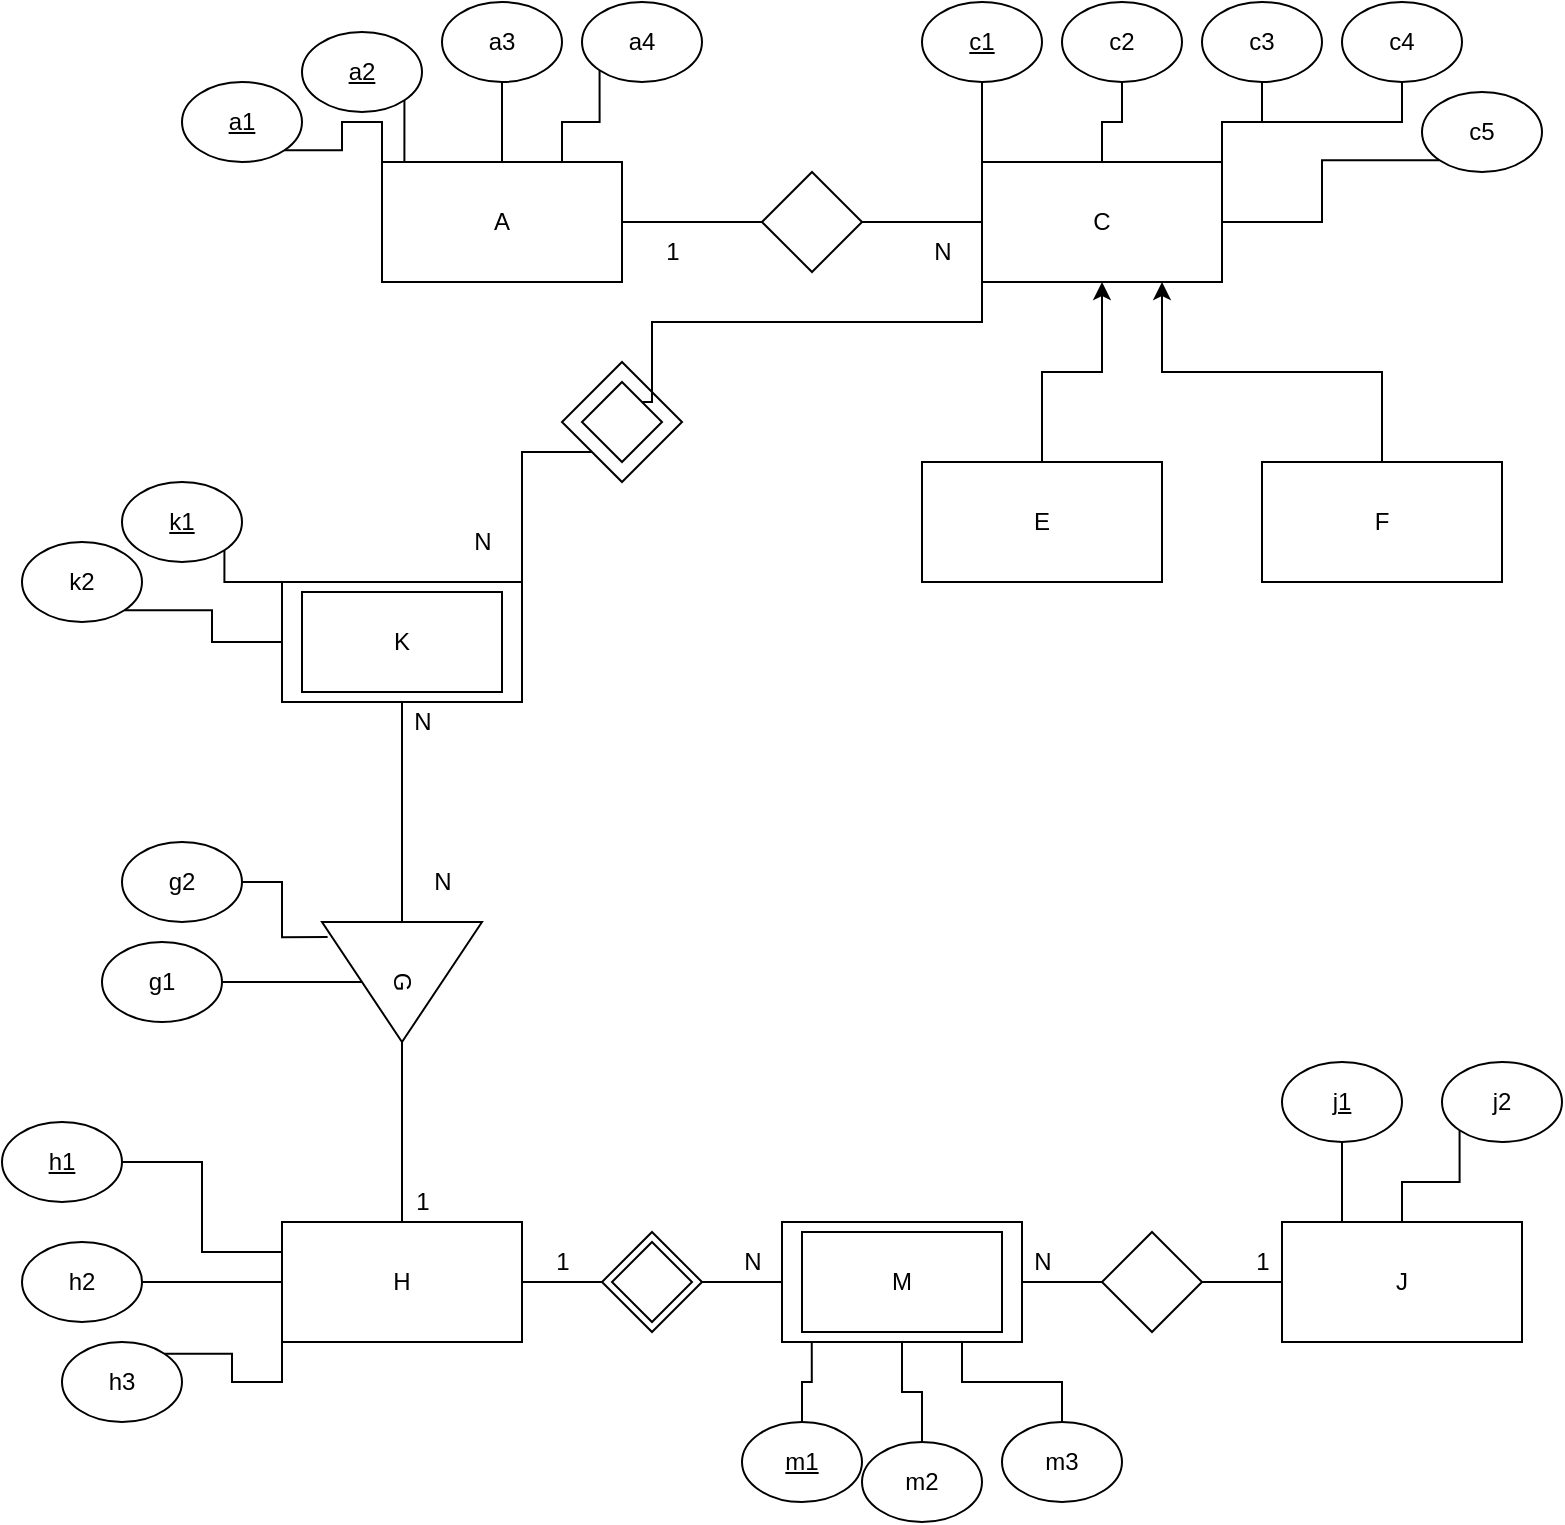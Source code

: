<mxfile version="15.1.4" type="device"><diagram id="jLnSuGXfApvMcmikX9_h" name="Page-1"><mxGraphModel dx="1363" dy="1450" grid="1" gridSize="10" guides="1" tooltips="1" connect="1" arrows="1" fold="1" page="1" pageScale="1" pageWidth="850" pageHeight="1100" math="0" shadow="0"><root><mxCell id="0"/><mxCell id="1" parent="0"/><mxCell id="YHZu96ORdPn1ek3fYFaG-15" style="edgeStyle=orthogonalEdgeStyle;rounded=0;orthogonalLoop=1;jettySize=auto;html=1;exitX=0;exitY=0;exitDx=0;exitDy=0;entryX=1;entryY=1;entryDx=0;entryDy=0;endArrow=none;endFill=0;" edge="1" parent="1" source="YHZu96ORdPn1ek3fYFaG-1" target="YHZu96ORdPn1ek3fYFaG-10"><mxGeometry relative="1" as="geometry"/></mxCell><mxCell id="YHZu96ORdPn1ek3fYFaG-16" style="edgeStyle=orthogonalEdgeStyle;rounded=0;orthogonalLoop=1;jettySize=auto;html=1;exitX=0.25;exitY=0;exitDx=0;exitDy=0;entryX=1;entryY=1;entryDx=0;entryDy=0;endArrow=none;endFill=0;" edge="1" parent="1" source="YHZu96ORdPn1ek3fYFaG-1" target="YHZu96ORdPn1ek3fYFaG-11"><mxGeometry relative="1" as="geometry"/></mxCell><mxCell id="YHZu96ORdPn1ek3fYFaG-17" style="edgeStyle=orthogonalEdgeStyle;rounded=0;orthogonalLoop=1;jettySize=auto;html=1;exitX=0.5;exitY=0;exitDx=0;exitDy=0;endArrow=none;endFill=0;" edge="1" parent="1" source="YHZu96ORdPn1ek3fYFaG-1" target="YHZu96ORdPn1ek3fYFaG-13"><mxGeometry relative="1" as="geometry"/></mxCell><mxCell id="YHZu96ORdPn1ek3fYFaG-18" style="edgeStyle=orthogonalEdgeStyle;rounded=0;orthogonalLoop=1;jettySize=auto;html=1;exitX=0.75;exitY=0;exitDx=0;exitDy=0;entryX=0;entryY=1;entryDx=0;entryDy=0;endArrow=none;endFill=0;" edge="1" parent="1" source="YHZu96ORdPn1ek3fYFaG-1" target="YHZu96ORdPn1ek3fYFaG-14"><mxGeometry relative="1" as="geometry"/></mxCell><mxCell id="YHZu96ORdPn1ek3fYFaG-19" style="edgeStyle=orthogonalEdgeStyle;rounded=0;orthogonalLoop=1;jettySize=auto;html=1;entryX=0;entryY=0.5;entryDx=0;entryDy=0;endArrow=none;endFill=0;" edge="1" parent="1" source="YHZu96ORdPn1ek3fYFaG-1" target="YHZu96ORdPn1ek3fYFaG-2"><mxGeometry relative="1" as="geometry"/></mxCell><mxCell id="YHZu96ORdPn1ek3fYFaG-1" value="A" style="rounded=0;whiteSpace=wrap;html=1;" vertex="1" parent="1"><mxGeometry x="240" y="170" width="120" height="60" as="geometry"/></mxCell><mxCell id="YHZu96ORdPn1ek3fYFaG-24" value="" style="edgeStyle=orthogonalEdgeStyle;rounded=0;orthogonalLoop=1;jettySize=auto;html=1;endArrow=none;endFill=0;" edge="1" parent="1" source="YHZu96ORdPn1ek3fYFaG-2" target="YHZu96ORdPn1ek3fYFaG-22"><mxGeometry relative="1" as="geometry"/></mxCell><mxCell id="YHZu96ORdPn1ek3fYFaG-25" style="edgeStyle=orthogonalEdgeStyle;rounded=0;orthogonalLoop=1;jettySize=auto;html=1;exitX=0;exitY=0;exitDx=0;exitDy=0;entryX=0.5;entryY=1;entryDx=0;entryDy=0;endArrow=none;endFill=0;" edge="1" parent="1" source="YHZu96ORdPn1ek3fYFaG-2" target="YHZu96ORdPn1ek3fYFaG-21"><mxGeometry relative="1" as="geometry"/></mxCell><mxCell id="YHZu96ORdPn1ek3fYFaG-26" style="edgeStyle=orthogonalEdgeStyle;rounded=0;orthogonalLoop=1;jettySize=auto;html=1;exitX=1;exitY=0;exitDx=0;exitDy=0;entryX=0.5;entryY=1;entryDx=0;entryDy=0;endArrow=none;endFill=0;" edge="1" parent="1" source="YHZu96ORdPn1ek3fYFaG-2" target="YHZu96ORdPn1ek3fYFaG-23"><mxGeometry relative="1" as="geometry"/></mxCell><mxCell id="YHZu96ORdPn1ek3fYFaG-29" style="edgeStyle=orthogonalEdgeStyle;rounded=0;orthogonalLoop=1;jettySize=auto;html=1;exitX=1;exitY=0;exitDx=0;exitDy=0;entryX=0.5;entryY=1;entryDx=0;entryDy=0;endArrow=none;endFill=0;" edge="1" parent="1" source="YHZu96ORdPn1ek3fYFaG-2" target="YHZu96ORdPn1ek3fYFaG-27"><mxGeometry relative="1" as="geometry"/></mxCell><mxCell id="YHZu96ORdPn1ek3fYFaG-30" style="edgeStyle=orthogonalEdgeStyle;rounded=0;orthogonalLoop=1;jettySize=auto;html=1;exitX=1;exitY=0.5;exitDx=0;exitDy=0;entryX=0;entryY=1;entryDx=0;entryDy=0;endArrow=none;endFill=0;" edge="1" parent="1" source="YHZu96ORdPn1ek3fYFaG-2" target="YHZu96ORdPn1ek3fYFaG-28"><mxGeometry relative="1" as="geometry"/></mxCell><mxCell id="YHZu96ORdPn1ek3fYFaG-34" style="edgeStyle=orthogonalEdgeStyle;rounded=0;orthogonalLoop=1;jettySize=auto;html=1;exitX=0;exitY=1;exitDx=0;exitDy=0;entryX=1;entryY=0;entryDx=0;entryDy=0;endArrow=none;endFill=0;startArrow=none;" edge="1" parent="1" source="YHZu96ORdPn1ek3fYFaG-35" target="YHZu96ORdPn1ek3fYFaG-8"><mxGeometry relative="1" as="geometry"/></mxCell><mxCell id="YHZu96ORdPn1ek3fYFaG-2" value="C" style="whiteSpace=wrap;html=1;" vertex="1" parent="1"><mxGeometry x="540" y="170" width="120" height="60" as="geometry"/></mxCell><mxCell id="YHZu96ORdPn1ek3fYFaG-31" style="edgeStyle=orthogonalEdgeStyle;rounded=0;orthogonalLoop=1;jettySize=auto;html=1;exitX=0.5;exitY=0;exitDx=0;exitDy=0;endArrow=classic;endFill=1;" edge="1" parent="1" source="YHZu96ORdPn1ek3fYFaG-3" target="YHZu96ORdPn1ek3fYFaG-2"><mxGeometry relative="1" as="geometry"/></mxCell><mxCell id="YHZu96ORdPn1ek3fYFaG-3" value="E" style="whiteSpace=wrap;html=1;" vertex="1" parent="1"><mxGeometry x="510" y="320" width="120" height="60" as="geometry"/></mxCell><mxCell id="YHZu96ORdPn1ek3fYFaG-32" style="edgeStyle=orthogonalEdgeStyle;rounded=0;orthogonalLoop=1;jettySize=auto;html=1;exitX=0.5;exitY=0;exitDx=0;exitDy=0;entryX=0.75;entryY=1;entryDx=0;entryDy=0;endArrow=classic;endFill=1;" edge="1" parent="1" source="YHZu96ORdPn1ek3fYFaG-4" target="YHZu96ORdPn1ek3fYFaG-2"><mxGeometry relative="1" as="geometry"/></mxCell><mxCell id="YHZu96ORdPn1ek3fYFaG-4" value="F" style="whiteSpace=wrap;html=1;" vertex="1" parent="1"><mxGeometry x="680" y="320" width="120" height="60" as="geometry"/></mxCell><mxCell id="YHZu96ORdPn1ek3fYFaG-57" style="edgeStyle=orthogonalEdgeStyle;rounded=0;orthogonalLoop=1;jettySize=auto;html=1;exitX=1;exitY=0.5;exitDx=0;exitDy=0;entryX=0;entryY=0.5;entryDx=0;entryDy=0;endArrow=none;endFill=0;startArrow=none;" edge="1" parent="1" source="YHZu96ORdPn1ek3fYFaG-58" target="YHZu96ORdPn1ek3fYFaG-9"><mxGeometry relative="1" as="geometry"/></mxCell><mxCell id="YHZu96ORdPn1ek3fYFaG-6" value="H" style="whiteSpace=wrap;html=1;" vertex="1" parent="1"><mxGeometry x="190" y="700" width="120" height="60" as="geometry"/></mxCell><mxCell id="YHZu96ORdPn1ek3fYFaG-72" style="edgeStyle=orthogonalEdgeStyle;rounded=0;orthogonalLoop=1;jettySize=auto;html=1;exitX=0.25;exitY=0;exitDx=0;exitDy=0;entryX=0.5;entryY=1;entryDx=0;entryDy=0;endArrow=none;endFill=0;" edge="1" parent="1" source="YHZu96ORdPn1ek3fYFaG-7" target="YHZu96ORdPn1ek3fYFaG-70"><mxGeometry relative="1" as="geometry"/></mxCell><mxCell id="YHZu96ORdPn1ek3fYFaG-73" style="edgeStyle=orthogonalEdgeStyle;rounded=0;orthogonalLoop=1;jettySize=auto;html=1;exitX=0.5;exitY=0;exitDx=0;exitDy=0;entryX=0;entryY=1;entryDx=0;entryDy=0;endArrow=none;endFill=0;" edge="1" parent="1" source="YHZu96ORdPn1ek3fYFaG-7" target="YHZu96ORdPn1ek3fYFaG-71"><mxGeometry relative="1" as="geometry"/></mxCell><mxCell id="YHZu96ORdPn1ek3fYFaG-7" value="J" style="whiteSpace=wrap;html=1;" vertex="1" parent="1"><mxGeometry x="690" y="700" width="120" height="60" as="geometry"/></mxCell><mxCell id="YHZu96ORdPn1ek3fYFaG-42" style="edgeStyle=orthogonalEdgeStyle;rounded=0;orthogonalLoop=1;jettySize=auto;html=1;exitX=0;exitY=0.5;exitDx=0;exitDy=0;entryX=1;entryY=1;entryDx=0;entryDy=0;endArrow=none;endFill=0;" edge="1" parent="1" source="YHZu96ORdPn1ek3fYFaG-8" target="YHZu96ORdPn1ek3fYFaG-41"><mxGeometry relative="1" as="geometry"/></mxCell><mxCell id="YHZu96ORdPn1ek3fYFaG-43" style="edgeStyle=orthogonalEdgeStyle;rounded=0;orthogonalLoop=1;jettySize=auto;html=1;exitX=0;exitY=0;exitDx=0;exitDy=0;entryX=1;entryY=1;entryDx=0;entryDy=0;endArrow=none;endFill=0;" edge="1" parent="1" source="YHZu96ORdPn1ek3fYFaG-8" target="YHZu96ORdPn1ek3fYFaG-40"><mxGeometry relative="1" as="geometry"/></mxCell><mxCell id="YHZu96ORdPn1ek3fYFaG-8" value="K" style="whiteSpace=wrap;html=1;" vertex="1" parent="1"><mxGeometry x="190" y="380" width="120" height="60" as="geometry"/></mxCell><mxCell id="YHZu96ORdPn1ek3fYFaG-66" style="edgeStyle=orthogonalEdgeStyle;rounded=0;orthogonalLoop=1;jettySize=auto;html=1;exitX=1;exitY=0.5;exitDx=0;exitDy=0;endArrow=none;endFill=0;entryX=0;entryY=0.5;entryDx=0;entryDy=0;startArrow=none;" edge="1" parent="1" source="YHZu96ORdPn1ek3fYFaG-68" target="YHZu96ORdPn1ek3fYFaG-7"><mxGeometry relative="1" as="geometry"><mxPoint x="650" y="729.571" as="targetPoint"/></mxGeometry></mxCell><mxCell id="YHZu96ORdPn1ek3fYFaG-9" value="M" style="whiteSpace=wrap;html=1;" vertex="1" parent="1"><mxGeometry x="440" y="700" width="120" height="60" as="geometry"/></mxCell><mxCell id="YHZu96ORdPn1ek3fYFaG-10" value="&lt;u&gt;a1&lt;/u&gt;" style="ellipse;whiteSpace=wrap;html=1;" vertex="1" parent="1"><mxGeometry x="140" y="130" width="60" height="40" as="geometry"/></mxCell><mxCell id="YHZu96ORdPn1ek3fYFaG-11" value="&lt;u&gt;a2&lt;/u&gt;" style="ellipse;whiteSpace=wrap;html=1;" vertex="1" parent="1"><mxGeometry x="200" y="105" width="60" height="40" as="geometry"/></mxCell><mxCell id="YHZu96ORdPn1ek3fYFaG-13" value="a3" style="ellipse;whiteSpace=wrap;html=1;" vertex="1" parent="1"><mxGeometry x="270" y="90" width="60" height="40" as="geometry"/></mxCell><mxCell id="YHZu96ORdPn1ek3fYFaG-14" value="a4" style="ellipse;whiteSpace=wrap;html=1;" vertex="1" parent="1"><mxGeometry x="340" y="90" width="60" height="40" as="geometry"/></mxCell><mxCell id="YHZu96ORdPn1ek3fYFaG-20" value="" style="rhombus;whiteSpace=wrap;html=1;" vertex="1" parent="1"><mxGeometry x="430" y="175" width="50" height="50" as="geometry"/></mxCell><mxCell id="YHZu96ORdPn1ek3fYFaG-21" value="&lt;u&gt;c1&lt;/u&gt;" style="ellipse;whiteSpace=wrap;html=1;" vertex="1" parent="1"><mxGeometry x="510" y="90" width="60" height="40" as="geometry"/></mxCell><mxCell id="YHZu96ORdPn1ek3fYFaG-22" value="c2" style="ellipse;whiteSpace=wrap;html=1;" vertex="1" parent="1"><mxGeometry x="580" y="90" width="60" height="40" as="geometry"/></mxCell><mxCell id="YHZu96ORdPn1ek3fYFaG-23" value="c3" style="ellipse;whiteSpace=wrap;html=1;" vertex="1" parent="1"><mxGeometry x="650" y="90" width="60" height="40" as="geometry"/></mxCell><mxCell id="YHZu96ORdPn1ek3fYFaG-27" value="c4" style="ellipse;whiteSpace=wrap;html=1;" vertex="1" parent="1"><mxGeometry x="720" y="90" width="60" height="40" as="geometry"/></mxCell><mxCell id="YHZu96ORdPn1ek3fYFaG-28" value="c5" style="ellipse;whiteSpace=wrap;html=1;" vertex="1" parent="1"><mxGeometry x="760" y="135" width="60" height="40" as="geometry"/></mxCell><mxCell id="YHZu96ORdPn1ek3fYFaG-44" style="edgeStyle=orthogonalEdgeStyle;rounded=0;orthogonalLoop=1;jettySize=auto;html=1;exitX=0;exitY=0.5;exitDx=0;exitDy=0;entryX=0.5;entryY=1;entryDx=0;entryDy=0;endArrow=none;endFill=0;" edge="1" parent="1" source="YHZu96ORdPn1ek3fYFaG-33" target="YHZu96ORdPn1ek3fYFaG-8"><mxGeometry relative="1" as="geometry"/></mxCell><mxCell id="YHZu96ORdPn1ek3fYFaG-45" style="edgeStyle=orthogonalEdgeStyle;rounded=0;orthogonalLoop=1;jettySize=auto;html=1;exitX=1;exitY=0.5;exitDx=0;exitDy=0;entryX=0.5;entryY=0;entryDx=0;entryDy=0;endArrow=none;endFill=0;" edge="1" parent="1" source="YHZu96ORdPn1ek3fYFaG-33" target="YHZu96ORdPn1ek3fYFaG-6"><mxGeometry relative="1" as="geometry"/></mxCell><mxCell id="YHZu96ORdPn1ek3fYFaG-33" value="G" style="triangle;whiteSpace=wrap;html=1;rotation=90;align=center;" vertex="1" parent="1"><mxGeometry x="220" y="540" width="60" height="80" as="geometry"/></mxCell><mxCell id="YHZu96ORdPn1ek3fYFaG-35" value="" style="rhombus;whiteSpace=wrap;html=1;" vertex="1" parent="1"><mxGeometry x="330" y="270" width="60" height="60" as="geometry"/></mxCell><mxCell id="YHZu96ORdPn1ek3fYFaG-36" value="" style="edgeStyle=orthogonalEdgeStyle;rounded=0;orthogonalLoop=1;jettySize=auto;html=1;exitX=0;exitY=1;exitDx=0;exitDy=0;entryX=1;entryY=0;entryDx=0;entryDy=0;endArrow=none;endFill=0;" edge="1" parent="1" source="YHZu96ORdPn1ek3fYFaG-2" target="YHZu96ORdPn1ek3fYFaG-35"><mxGeometry relative="1" as="geometry"><mxPoint x="540" y="230" as="sourcePoint"/><mxPoint x="320" y="380" as="targetPoint"/></mxGeometry></mxCell><mxCell id="YHZu96ORdPn1ek3fYFaG-39" style="edgeStyle=orthogonalEdgeStyle;rounded=0;orthogonalLoop=1;jettySize=auto;html=1;exitX=1;exitY=0;exitDx=0;exitDy=0;entryX=1;entryY=0;entryDx=0;entryDy=0;endArrow=none;endFill=0;" edge="1" parent="1" source="YHZu96ORdPn1ek3fYFaG-37" target="YHZu96ORdPn1ek3fYFaG-35"><mxGeometry relative="1" as="geometry"/></mxCell><mxCell id="YHZu96ORdPn1ek3fYFaG-37" value="" style="rhombus;whiteSpace=wrap;html=1;" vertex="1" parent="1"><mxGeometry x="340" y="280" width="40" height="40" as="geometry"/></mxCell><mxCell id="YHZu96ORdPn1ek3fYFaG-40" value="&lt;u&gt;k1&lt;/u&gt;" style="ellipse;whiteSpace=wrap;html=1;" vertex="1" parent="1"><mxGeometry x="110" y="330" width="60" height="40" as="geometry"/></mxCell><mxCell id="YHZu96ORdPn1ek3fYFaG-41" value="k2" style="ellipse;whiteSpace=wrap;html=1;" vertex="1" parent="1"><mxGeometry x="60" y="360" width="60" height="40" as="geometry"/></mxCell><mxCell id="YHZu96ORdPn1ek3fYFaG-51" style="edgeStyle=orthogonalEdgeStyle;rounded=0;orthogonalLoop=1;jettySize=auto;html=1;exitX=1;exitY=0.5;exitDx=0;exitDy=0;entryX=0;entryY=0.25;entryDx=0;entryDy=0;endArrow=none;endFill=0;" edge="1" parent="1" source="YHZu96ORdPn1ek3fYFaG-46" target="YHZu96ORdPn1ek3fYFaG-6"><mxGeometry relative="1" as="geometry"/></mxCell><mxCell id="YHZu96ORdPn1ek3fYFaG-46" value="&lt;u&gt;h1&lt;/u&gt;" style="ellipse;whiteSpace=wrap;html=1;" vertex="1" parent="1"><mxGeometry x="50" y="650" width="60" height="40" as="geometry"/></mxCell><mxCell id="YHZu96ORdPn1ek3fYFaG-50" style="edgeStyle=orthogonalEdgeStyle;rounded=0;orthogonalLoop=1;jettySize=auto;html=1;exitX=1;exitY=0.5;exitDx=0;exitDy=0;entryX=0;entryY=0.5;entryDx=0;entryDy=0;endArrow=none;endFill=0;" edge="1" parent="1" source="YHZu96ORdPn1ek3fYFaG-47" target="YHZu96ORdPn1ek3fYFaG-6"><mxGeometry relative="1" as="geometry"/></mxCell><mxCell id="YHZu96ORdPn1ek3fYFaG-47" value="h2" style="ellipse;whiteSpace=wrap;html=1;" vertex="1" parent="1"><mxGeometry x="60" y="710" width="60" height="40" as="geometry"/></mxCell><mxCell id="YHZu96ORdPn1ek3fYFaG-49" style="edgeStyle=orthogonalEdgeStyle;rounded=0;orthogonalLoop=1;jettySize=auto;html=1;exitX=1;exitY=0;exitDx=0;exitDy=0;entryX=0;entryY=1;entryDx=0;entryDy=0;endArrow=none;endFill=0;" edge="1" parent="1" source="YHZu96ORdPn1ek3fYFaG-48" target="YHZu96ORdPn1ek3fYFaG-6"><mxGeometry relative="1" as="geometry"/></mxCell><mxCell id="YHZu96ORdPn1ek3fYFaG-48" value="h3" style="ellipse;whiteSpace=wrap;html=1;" vertex="1" parent="1"><mxGeometry x="80" y="760" width="60" height="40" as="geometry"/></mxCell><mxCell id="YHZu96ORdPn1ek3fYFaG-55" style="edgeStyle=orthogonalEdgeStyle;rounded=0;orthogonalLoop=1;jettySize=auto;html=1;exitX=1;exitY=0.5;exitDx=0;exitDy=0;entryX=0.126;entryY=0.965;entryDx=0;entryDy=0;entryPerimeter=0;endArrow=none;endFill=0;" edge="1" parent="1" source="YHZu96ORdPn1ek3fYFaG-52" target="YHZu96ORdPn1ek3fYFaG-33"><mxGeometry relative="1" as="geometry"/></mxCell><mxCell id="YHZu96ORdPn1ek3fYFaG-52" value="g2" style="ellipse;whiteSpace=wrap;html=1;" vertex="1" parent="1"><mxGeometry x="110" y="510" width="60" height="40" as="geometry"/></mxCell><mxCell id="YHZu96ORdPn1ek3fYFaG-54" style="edgeStyle=orthogonalEdgeStyle;rounded=0;orthogonalLoop=1;jettySize=auto;html=1;exitX=1;exitY=0.5;exitDx=0;exitDy=0;entryX=0.5;entryY=1;entryDx=0;entryDy=0;endArrow=none;endFill=0;" edge="1" parent="1" source="YHZu96ORdPn1ek3fYFaG-53" target="YHZu96ORdPn1ek3fYFaG-33"><mxGeometry relative="1" as="geometry"/></mxCell><mxCell id="YHZu96ORdPn1ek3fYFaG-53" value="g1" style="ellipse;whiteSpace=wrap;html=1;" vertex="1" parent="1"><mxGeometry x="100" y="560" width="60" height="40" as="geometry"/></mxCell><mxCell id="YHZu96ORdPn1ek3fYFaG-58" value="" style="rhombus;whiteSpace=wrap;html=1;" vertex="1" parent="1"><mxGeometry x="350" y="705" width="50" height="50" as="geometry"/></mxCell><mxCell id="YHZu96ORdPn1ek3fYFaG-59" value="" style="edgeStyle=orthogonalEdgeStyle;rounded=0;orthogonalLoop=1;jettySize=auto;html=1;exitX=1;exitY=0.5;exitDx=0;exitDy=0;entryX=0;entryY=0.5;entryDx=0;entryDy=0;endArrow=none;endFill=0;" edge="1" parent="1" source="YHZu96ORdPn1ek3fYFaG-6" target="YHZu96ORdPn1ek3fYFaG-58"><mxGeometry relative="1" as="geometry"><mxPoint x="310" y="730" as="sourcePoint"/><mxPoint x="440" y="730" as="targetPoint"/></mxGeometry></mxCell><mxCell id="YHZu96ORdPn1ek3fYFaG-63" style="edgeStyle=orthogonalEdgeStyle;rounded=0;orthogonalLoop=1;jettySize=auto;html=1;exitX=0.5;exitY=0;exitDx=0;exitDy=0;entryX=0.124;entryY=1.004;entryDx=0;entryDy=0;entryPerimeter=0;endArrow=none;endFill=0;" edge="1" parent="1" source="YHZu96ORdPn1ek3fYFaG-60" target="YHZu96ORdPn1ek3fYFaG-9"><mxGeometry relative="1" as="geometry"/></mxCell><mxCell id="YHZu96ORdPn1ek3fYFaG-60" value="&lt;u&gt;m1&lt;/u&gt;" style="ellipse;whiteSpace=wrap;html=1;" vertex="1" parent="1"><mxGeometry x="420" y="800" width="60" height="40" as="geometry"/></mxCell><mxCell id="YHZu96ORdPn1ek3fYFaG-64" style="edgeStyle=orthogonalEdgeStyle;rounded=0;orthogonalLoop=1;jettySize=auto;html=1;exitX=0.5;exitY=0;exitDx=0;exitDy=0;endArrow=none;endFill=0;entryX=0.5;entryY=1;entryDx=0;entryDy=0;" edge="1" parent="1" source="YHZu96ORdPn1ek3fYFaG-61" target="YHZu96ORdPn1ek3fYFaG-9"><mxGeometry relative="1" as="geometry"><mxPoint x="500" y="770" as="targetPoint"/></mxGeometry></mxCell><mxCell id="YHZu96ORdPn1ek3fYFaG-61" value="m2" style="ellipse;whiteSpace=wrap;html=1;" vertex="1" parent="1"><mxGeometry x="480" y="810" width="60" height="40" as="geometry"/></mxCell><mxCell id="YHZu96ORdPn1ek3fYFaG-65" style="edgeStyle=orthogonalEdgeStyle;rounded=0;orthogonalLoop=1;jettySize=auto;html=1;exitX=0.5;exitY=0;exitDx=0;exitDy=0;entryX=0.75;entryY=1;entryDx=0;entryDy=0;endArrow=none;endFill=0;" edge="1" parent="1" source="YHZu96ORdPn1ek3fYFaG-62" target="YHZu96ORdPn1ek3fYFaG-9"><mxGeometry relative="1" as="geometry"/></mxCell><mxCell id="YHZu96ORdPn1ek3fYFaG-62" value="m3" style="ellipse;whiteSpace=wrap;html=1;" vertex="1" parent="1"><mxGeometry x="550" y="800" width="60" height="40" as="geometry"/></mxCell><mxCell id="YHZu96ORdPn1ek3fYFaG-68" value="" style="rhombus;whiteSpace=wrap;html=1;" vertex="1" parent="1"><mxGeometry x="600" y="705" width="50" height="50" as="geometry"/></mxCell><mxCell id="YHZu96ORdPn1ek3fYFaG-69" value="" style="edgeStyle=orthogonalEdgeStyle;rounded=0;orthogonalLoop=1;jettySize=auto;html=1;exitX=1;exitY=0.5;exitDx=0;exitDy=0;endArrow=none;endFill=0;entryX=0;entryY=0.5;entryDx=0;entryDy=0;" edge="1" parent="1" source="YHZu96ORdPn1ek3fYFaG-9" target="YHZu96ORdPn1ek3fYFaG-68"><mxGeometry relative="1" as="geometry"><mxPoint x="690" y="730" as="targetPoint"/><mxPoint x="560" y="730" as="sourcePoint"/></mxGeometry></mxCell><mxCell id="YHZu96ORdPn1ek3fYFaG-70" value="&lt;u&gt;j1&lt;/u&gt;" style="ellipse;whiteSpace=wrap;html=1;" vertex="1" parent="1"><mxGeometry x="690" y="620" width="60" height="40" as="geometry"/></mxCell><mxCell id="YHZu96ORdPn1ek3fYFaG-71" value="j2" style="ellipse;whiteSpace=wrap;html=1;" vertex="1" parent="1"><mxGeometry x="770" y="620" width="60" height="40" as="geometry"/></mxCell><mxCell id="YHZu96ORdPn1ek3fYFaG-74" value="K" style="whiteSpace=wrap;html=1;" vertex="1" parent="1"><mxGeometry x="200" y="385" width="100" height="50" as="geometry"/></mxCell><mxCell id="YHZu96ORdPn1ek3fYFaG-75" value="M" style="whiteSpace=wrap;html=1;" vertex="1" parent="1"><mxGeometry x="450" y="705" width="100" height="50" as="geometry"/></mxCell><mxCell id="YHZu96ORdPn1ek3fYFaG-76" value="" style="rhombus;whiteSpace=wrap;html=1;" vertex="1" parent="1"><mxGeometry x="355" y="710" width="40" height="40" as="geometry"/></mxCell><mxCell id="YHZu96ORdPn1ek3fYFaG-77" value="1" style="text;html=1;align=center;verticalAlign=middle;resizable=0;points=[];autosize=1;strokeColor=none;fillColor=none;" vertex="1" parent="1"><mxGeometry x="375" y="205" width="20" height="20" as="geometry"/></mxCell><mxCell id="YHZu96ORdPn1ek3fYFaG-78" value="N" style="text;html=1;align=center;verticalAlign=middle;resizable=0;points=[];autosize=1;strokeColor=none;fillColor=none;" vertex="1" parent="1"><mxGeometry x="510" y="205" width="20" height="20" as="geometry"/></mxCell><mxCell id="YHZu96ORdPn1ek3fYFaG-79" value="N" style="text;html=1;align=center;verticalAlign=middle;resizable=0;points=[];autosize=1;strokeColor=none;fillColor=none;" vertex="1" parent="1"><mxGeometry x="280" y="350" width="20" height="20" as="geometry"/></mxCell><mxCell id="YHZu96ORdPn1ek3fYFaG-80" value="N" style="text;html=1;align=center;verticalAlign=middle;resizable=0;points=[];autosize=1;strokeColor=none;fillColor=none;" vertex="1" parent="1"><mxGeometry x="260" y="520" width="20" height="20" as="geometry"/></mxCell><mxCell id="YHZu96ORdPn1ek3fYFaG-81" value="1" style="text;html=1;align=center;verticalAlign=middle;resizable=0;points=[];autosize=1;strokeColor=none;fillColor=none;" vertex="1" parent="1"><mxGeometry x="250" y="680" width="20" height="20" as="geometry"/></mxCell><mxCell id="YHZu96ORdPn1ek3fYFaG-82" value="N" style="text;html=1;align=center;verticalAlign=middle;resizable=0;points=[];autosize=1;strokeColor=none;fillColor=none;" vertex="1" parent="1"><mxGeometry x="250" y="440" width="20" height="20" as="geometry"/></mxCell><mxCell id="YHZu96ORdPn1ek3fYFaG-83" value="N" style="text;html=1;align=center;verticalAlign=middle;resizable=0;points=[];autosize=1;strokeColor=none;fillColor=none;" vertex="1" parent="1"><mxGeometry x="415" y="710" width="20" height="20" as="geometry"/></mxCell><mxCell id="YHZu96ORdPn1ek3fYFaG-84" value="1" style="text;html=1;align=center;verticalAlign=middle;resizable=0;points=[];autosize=1;strokeColor=none;fillColor=none;" vertex="1" parent="1"><mxGeometry x="320" y="710" width="20" height="20" as="geometry"/></mxCell><mxCell id="YHZu96ORdPn1ek3fYFaG-85" value="N" style="text;html=1;align=center;verticalAlign=middle;resizable=0;points=[];autosize=1;strokeColor=none;fillColor=none;" vertex="1" parent="1"><mxGeometry x="560" y="710" width="20" height="20" as="geometry"/></mxCell><mxCell id="YHZu96ORdPn1ek3fYFaG-86" value="1" style="text;html=1;align=center;verticalAlign=middle;resizable=0;points=[];autosize=1;strokeColor=none;fillColor=none;" vertex="1" parent="1"><mxGeometry x="670" y="710" width="20" height="20" as="geometry"/></mxCell></root></mxGraphModel></diagram></mxfile>